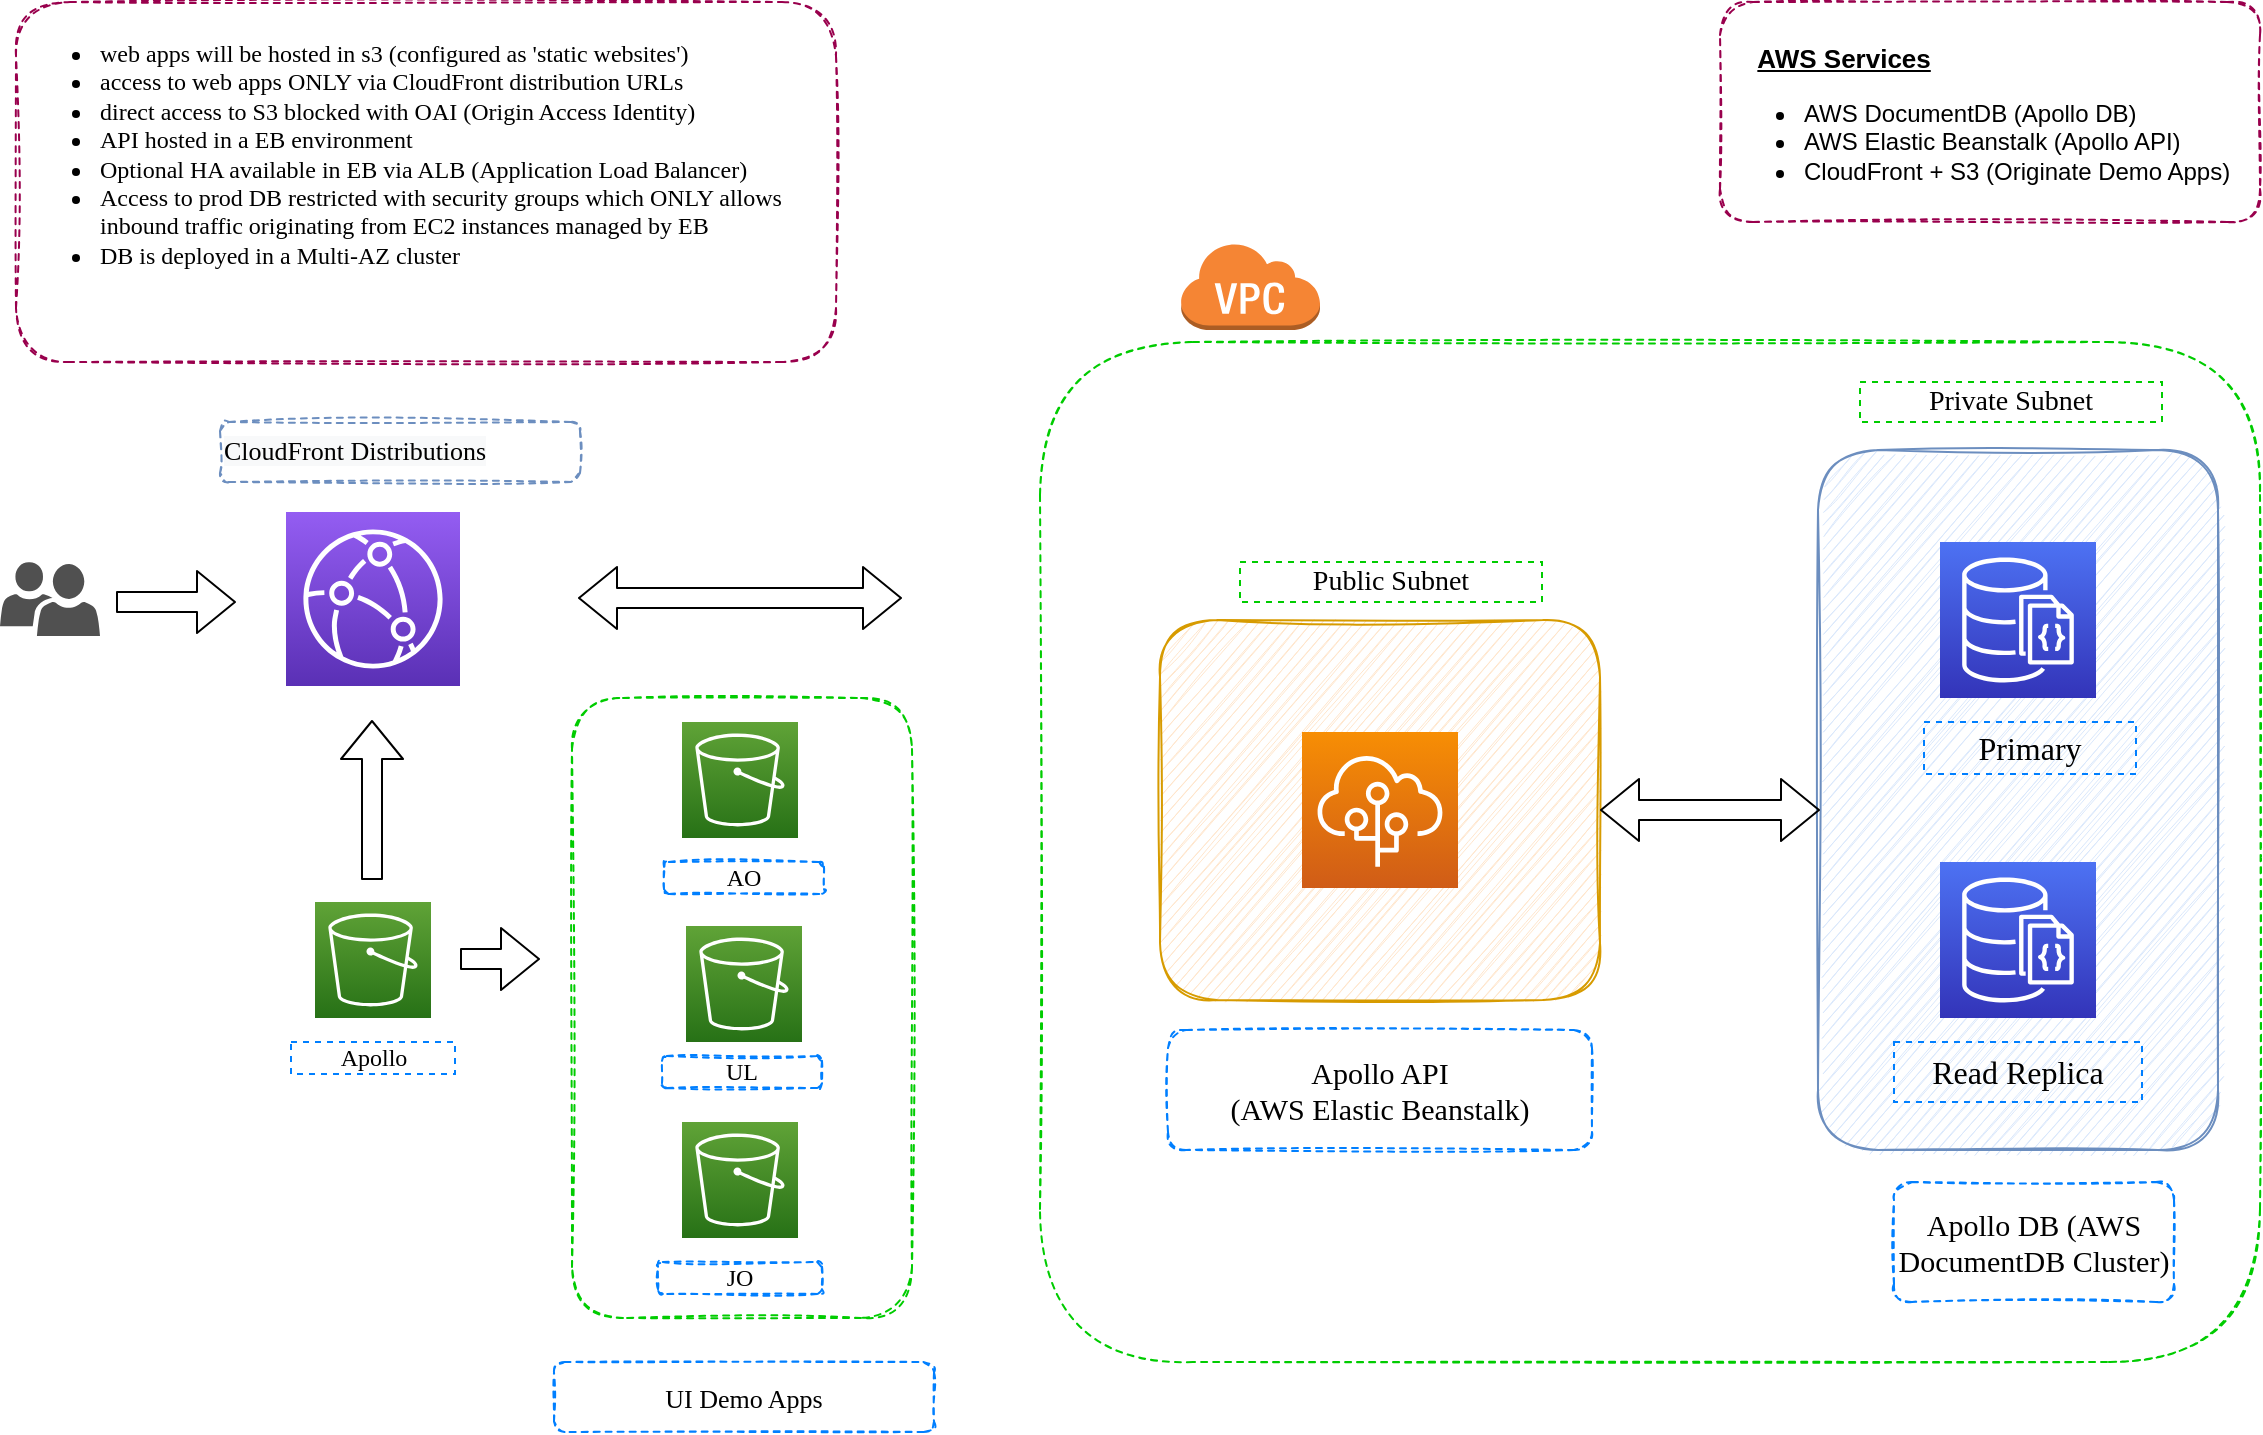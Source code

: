 <mxfile version="14.1.8" type="github">
  <diagram id="kFIFrGbDQsV5YvxOIdgo" name="Page-1">
    <mxGraphModel dx="1422" dy="772" grid="1" gridSize="10" guides="1" tooltips="1" connect="1" arrows="1" fold="1" page="1" pageScale="1" pageWidth="1169" pageHeight="827" math="0" shadow="0">
      <root>
        <mxCell id="0" />
        <mxCell id="1" parent="0" />
        <mxCell id="HmWRv2XXiwyb1ps0FjEp-30" value="" style="rounded=1;whiteSpace=wrap;html=1;dashed=1;strokeColor=#00CC00;sketch=1;" parent="1" vertex="1">
          <mxGeometry x="316" y="358" width="170" height="310" as="geometry" />
        </mxCell>
        <mxCell id="HmWRv2XXiwyb1ps0FjEp-17" value="" style="rounded=1;whiteSpace=wrap;html=1;dashed=1;strokeColor=#00CC00;sketch=1;" parent="1" vertex="1">
          <mxGeometry x="550" y="180" width="610" height="510" as="geometry" />
        </mxCell>
        <mxCell id="HmWRv2XXiwyb1ps0FjEp-15" value="" style="rounded=1;whiteSpace=wrap;html=1;fillColor=#ffe6cc;strokeColor=#d79b00;sketch=1;glass=0;" parent="1" vertex="1">
          <mxGeometry x="610" y="319" width="220" height="190" as="geometry" />
        </mxCell>
        <mxCell id="HmWRv2XXiwyb1ps0FjEp-5" value="" style="rounded=1;whiteSpace=wrap;html=1;fillColor=#dae8fc;strokeColor=#6c8ebf;sketch=1;" parent="1" vertex="1">
          <mxGeometry x="939" y="234" width="200" height="350" as="geometry" />
        </mxCell>
        <mxCell id="HmWRv2XXiwyb1ps0FjEp-2" value="" style="outlineConnect=0;fontColor=#232F3E;gradientColor=#4D72F3;gradientDirection=north;fillColor=#3334B9;strokeColor=#ffffff;dashed=0;verticalLabelPosition=bottom;verticalAlign=top;align=center;html=1;fontSize=12;fontStyle=0;aspect=fixed;shape=mxgraph.aws4.resourceIcon;resIcon=mxgraph.aws4.documentdb_with_mongodb_compatibility;" parent="1" vertex="1">
          <mxGeometry x="1000" y="440" width="78" height="78" as="geometry" />
        </mxCell>
        <mxCell id="HmWRv2XXiwyb1ps0FjEp-3" value="" style="outlineConnect=0;fontColor=#232F3E;gradientColor=#4D72F3;gradientDirection=north;fillColor=#3334B9;strokeColor=#ffffff;dashed=0;verticalLabelPosition=bottom;verticalAlign=top;align=center;html=1;fontSize=12;fontStyle=0;aspect=fixed;shape=mxgraph.aws4.resourceIcon;resIcon=mxgraph.aws4.documentdb_with_mongodb_compatibility;" parent="1" vertex="1">
          <mxGeometry x="1000" y="280" width="78" height="78" as="geometry" />
        </mxCell>
        <mxCell id="HmWRv2XXiwyb1ps0FjEp-4" value="" style="outlineConnect=0;fontColor=#232F3E;gradientColor=#F78E04;gradientDirection=north;fillColor=#D05C17;strokeColor=#ffffff;dashed=0;verticalLabelPosition=bottom;verticalAlign=top;align=center;html=1;fontSize=12;fontStyle=0;aspect=fixed;shape=mxgraph.aws4.resourceIcon;resIcon=mxgraph.aws4.elastic_beanstalk;" parent="1" vertex="1">
          <mxGeometry x="681" y="375" width="78" height="78" as="geometry" />
        </mxCell>
        <mxCell id="HmWRv2XXiwyb1ps0FjEp-9" value="&lt;font style=&quot;font-size: 15px&quot; face=&quot;Verdana&quot;&gt;Apollo DB (AWS DocumentDB Cluster)&lt;/font&gt;" style="text;html=1;fillColor=none;align=center;verticalAlign=middle;whiteSpace=wrap;rounded=1;dashed=1;strokeColor=#007FFF;sketch=1;" parent="1" vertex="1">
          <mxGeometry x="977" y="600" width="140" height="60" as="geometry" />
        </mxCell>
        <mxCell id="HmWRv2XXiwyb1ps0FjEp-10" value="&lt;font style=&quot;font-size: 14px&quot; face=&quot;Verdana&quot;&gt;Private Subnet&lt;/font&gt;" style="text;html=1;fillColor=none;align=center;verticalAlign=middle;whiteSpace=wrap;rounded=0;dashed=1;strokeColor=#00CC00;" parent="1" vertex="1">
          <mxGeometry x="960" y="200" width="151" height="20" as="geometry" />
        </mxCell>
        <mxCell id="HmWRv2XXiwyb1ps0FjEp-12" value="&lt;font style=&quot;font-size: 16px&quot; face=&quot;Verdana&quot;&gt;Primary&lt;/font&gt;" style="text;html=1;fillColor=none;align=center;verticalAlign=middle;whiteSpace=wrap;rounded=0;dashed=1;strokeColor=#007FFF;" parent="1" vertex="1">
          <mxGeometry x="992" y="370" width="106" height="26" as="geometry" />
        </mxCell>
        <mxCell id="HmWRv2XXiwyb1ps0FjEp-13" value="&lt;font style=&quot;font-size: 16px&quot; face=&quot;Verdana&quot;&gt;Read Replica&lt;/font&gt;" style="text;html=1;fillColor=none;align=center;verticalAlign=middle;whiteSpace=wrap;rounded=0;dashed=1;strokeColor=#007FFF;" parent="1" vertex="1">
          <mxGeometry x="977" y="530" width="124" height="30" as="geometry" />
        </mxCell>
        <mxCell id="HmWRv2XXiwyb1ps0FjEp-14" value="&lt;font style=&quot;font-size: 15px&quot; face=&quot;Verdana&quot;&gt;Apollo API &lt;br&gt;(AWS Elastic Beanstalk)&lt;/font&gt;" style="text;html=1;fillColor=none;align=center;verticalAlign=middle;whiteSpace=wrap;rounded=1;dashed=1;strokeColor=#007FFF;sketch=1;" parent="1" vertex="1">
          <mxGeometry x="614" y="524" width="212" height="60" as="geometry" />
        </mxCell>
        <mxCell id="HmWRv2XXiwyb1ps0FjEp-16" value="&lt;font style=&quot;font-size: 14px&quot; face=&quot;Verdana&quot;&gt;Public Subnet&lt;/font&gt;" style="text;html=1;fillColor=none;align=center;verticalAlign=middle;whiteSpace=wrap;rounded=0;dashed=1;strokeColor=#00CC00;" parent="1" vertex="1">
          <mxGeometry x="650" y="290" width="151" height="20" as="geometry" />
        </mxCell>
        <mxCell id="HmWRv2XXiwyb1ps0FjEp-19" value="" style="outlineConnect=0;dashed=0;verticalLabelPosition=bottom;verticalAlign=top;align=center;html=1;shape=mxgraph.aws3.virtual_private_cloud;fillColor=#F58534;gradientColor=none;strokeColor=#00CC00;" parent="1" vertex="1">
          <mxGeometry x="620" y="130" width="70" height="44" as="geometry" />
        </mxCell>
        <mxCell id="HmWRv2XXiwyb1ps0FjEp-21" value="" style="shape=flexArrow;endArrow=classic;startArrow=classic;html=1;entryX=1;entryY=0.5;entryDx=0;entryDy=0;" parent="1" target="HmWRv2XXiwyb1ps0FjEp-15" edge="1">
          <mxGeometry width="50" height="50" relative="1" as="geometry">
            <mxPoint x="940" y="414" as="sourcePoint" />
            <mxPoint x="793" y="560" as="targetPoint" />
          </mxGeometry>
        </mxCell>
        <mxCell id="HmWRv2XXiwyb1ps0FjEp-22" value="" style="outlineConnect=0;fontColor=#232F3E;gradientColor=#945DF2;gradientDirection=north;fillColor=#5A30B5;strokeColor=#ffffff;dashed=0;verticalLabelPosition=bottom;verticalAlign=top;align=center;html=1;fontSize=12;fontStyle=0;aspect=fixed;shape=mxgraph.aws4.resourceIcon;resIcon=mxgraph.aws4.cloudfront;" parent="1" vertex="1">
          <mxGeometry x="173" y="265" width="87" height="87" as="geometry" />
        </mxCell>
        <mxCell id="HmWRv2XXiwyb1ps0FjEp-24" value="" style="shape=flexArrow;endArrow=classic;html=1;" parent="1" edge="1">
          <mxGeometry width="50" height="50" relative="1" as="geometry">
            <mxPoint x="260" y="488.5" as="sourcePoint" />
            <mxPoint x="300" y="488.5" as="targetPoint" />
          </mxGeometry>
        </mxCell>
        <mxCell id="HmWRv2XXiwyb1ps0FjEp-25" value="&lt;font style=&quot;font-size: 13px&quot; face=&quot;Verdana&quot;&gt;UI Demo Apps&lt;br&gt;&lt;/font&gt;" style="text;html=1;fillColor=none;align=center;verticalAlign=middle;whiteSpace=wrap;rounded=1;dashed=1;strokeColor=#007FFF;sketch=1;" parent="1" vertex="1">
          <mxGeometry x="307" y="690" width="190" height="35" as="geometry" />
        </mxCell>
        <mxCell id="HmWRv2XXiwyb1ps0FjEp-26" value="" style="outlineConnect=0;fontColor=#232F3E;gradientColor=#60A337;gradientDirection=north;fillColor=#277116;strokeColor=#ffffff;dashed=0;verticalLabelPosition=bottom;verticalAlign=top;align=center;html=1;fontSize=12;fontStyle=0;aspect=fixed;shape=mxgraph.aws4.resourceIcon;resIcon=mxgraph.aws4.s3;" parent="1" vertex="1">
          <mxGeometry x="187.5" y="460" width="58" height="58" as="geometry" />
        </mxCell>
        <mxCell id="HmWRv2XXiwyb1ps0FjEp-32" value="" style="shape=flexArrow;endArrow=classic;startArrow=classic;html=1;" parent="1" edge="1">
          <mxGeometry width="50" height="50" relative="1" as="geometry">
            <mxPoint x="319" y="308" as="sourcePoint" />
            <mxPoint x="481" y="308" as="targetPoint" />
          </mxGeometry>
        </mxCell>
        <mxCell id="HmWRv2XXiwyb1ps0FjEp-33" value="&lt;font style=&quot;font-size: 12px&quot; face=&quot;Verdana&quot;&gt;Apollo&lt;/font&gt;" style="text;html=1;fillColor=none;align=center;verticalAlign=middle;whiteSpace=wrap;rounded=0;dashed=1;strokeColor=#007FFF;" parent="1" vertex="1">
          <mxGeometry x="175.5" y="530" width="82" height="16" as="geometry" />
        </mxCell>
        <mxCell id="HmWRv2XXiwyb1ps0FjEp-34" value="&lt;font style=&quot;font-size: 12px&quot; face=&quot;Verdana&quot;&gt;AO&lt;/font&gt;" style="text;html=1;fillColor=none;align=center;verticalAlign=middle;whiteSpace=wrap;rounded=1;dashed=1;strokeColor=#007FFF;sketch=1;" parent="1" vertex="1">
          <mxGeometry x="362" y="440" width="80" height="16" as="geometry" />
        </mxCell>
        <mxCell id="HmWRv2XXiwyb1ps0FjEp-37" value="" style="pointerEvents=1;shadow=0;dashed=0;html=1;strokeColor=none;labelPosition=center;verticalLabelPosition=bottom;verticalAlign=top;align=center;fillColor=#505050;shape=mxgraph.mscae.intune.user_group" parent="1" vertex="1">
          <mxGeometry x="30" y="290" width="50" height="37" as="geometry" />
        </mxCell>
        <mxCell id="HmWRv2XXiwyb1ps0FjEp-38" value="" style="shape=flexArrow;endArrow=classic;html=1;" parent="1" edge="1">
          <mxGeometry width="50" height="50" relative="1" as="geometry">
            <mxPoint x="88" y="310" as="sourcePoint" />
            <mxPoint x="148" y="310" as="targetPoint" />
          </mxGeometry>
        </mxCell>
        <mxCell id="zwTjNrSDl92EZhl1OhOF-2" value="" style="outlineConnect=0;fontColor=#232F3E;gradientColor=#60A337;gradientDirection=north;fillColor=#277116;strokeColor=#ffffff;dashed=0;verticalLabelPosition=bottom;verticalAlign=top;align=center;html=1;fontSize=12;fontStyle=0;aspect=fixed;shape=mxgraph.aws4.resourceIcon;resIcon=mxgraph.aws4.s3;" parent="1" vertex="1">
          <mxGeometry x="371" y="370" width="58" height="58" as="geometry" />
        </mxCell>
        <mxCell id="zwTjNrSDl92EZhl1OhOF-3" value="" style="outlineConnect=0;fontColor=#232F3E;gradientColor=#60A337;gradientDirection=north;fillColor=#277116;strokeColor=#ffffff;dashed=0;verticalLabelPosition=bottom;verticalAlign=top;align=center;html=1;fontSize=12;fontStyle=0;aspect=fixed;shape=mxgraph.aws4.resourceIcon;resIcon=mxgraph.aws4.s3;" parent="1" vertex="1">
          <mxGeometry x="373" y="472" width="58" height="58" as="geometry" />
        </mxCell>
        <mxCell id="zwTjNrSDl92EZhl1OhOF-4" value="" style="outlineConnect=0;fontColor=#232F3E;gradientColor=#60A337;gradientDirection=north;fillColor=#277116;strokeColor=#ffffff;dashed=0;verticalLabelPosition=bottom;verticalAlign=top;align=center;html=1;fontSize=12;fontStyle=0;aspect=fixed;shape=mxgraph.aws4.resourceIcon;resIcon=mxgraph.aws4.s3;" parent="1" vertex="1">
          <mxGeometry x="371" y="570" width="58" height="58" as="geometry" />
        </mxCell>
        <mxCell id="zwTjNrSDl92EZhl1OhOF-5" value="&lt;font style=&quot;font-size: 12px&quot; face=&quot;Verdana&quot;&gt;UL&lt;/font&gt;" style="text;html=1;fillColor=none;align=center;verticalAlign=middle;whiteSpace=wrap;rounded=1;dashed=1;strokeColor=#007FFF;sketch=1;" parent="1" vertex="1">
          <mxGeometry x="361" y="537" width="80" height="16" as="geometry" />
        </mxCell>
        <mxCell id="zwTjNrSDl92EZhl1OhOF-6" value="&lt;font style=&quot;font-size: 12px&quot; face=&quot;Verdana&quot;&gt;JO&lt;/font&gt;" style="text;html=1;fillColor=none;align=center;verticalAlign=middle;whiteSpace=wrap;rounded=1;dashed=1;strokeColor=#007FFF;sketch=1;" parent="1" vertex="1">
          <mxGeometry x="359" y="640" width="82" height="16" as="geometry" />
        </mxCell>
        <mxCell id="zwTjNrSDl92EZhl1OhOF-12" value="" style="shape=flexArrow;endArrow=classic;html=1;" parent="1" edge="1">
          <mxGeometry width="50" height="50" relative="1" as="geometry">
            <mxPoint x="216" y="449" as="sourcePoint" />
            <mxPoint x="216" y="369" as="targetPoint" />
          </mxGeometry>
        </mxCell>
        <mxCell id="zwTjNrSDl92EZhl1OhOF-15" value="&lt;ul&gt;&lt;li&gt;&lt;font face=&quot;Verdana&quot; style=&quot;font-size: 12px&quot;&gt;web apps will be hosted in s3 (configured as &#39;static websites&#39;)&lt;/font&gt;&lt;/li&gt;&lt;li&gt;&lt;font face=&quot;Verdana&quot; style=&quot;font-size: 12px&quot;&gt;access to web apps ONLY via CloudFront distribution URLs&lt;/font&gt;&lt;/li&gt;&lt;li&gt;&lt;font face=&quot;Verdana&quot; style=&quot;font-size: 12px&quot;&gt;direct access to S3 blocked with OAI (Origin Access Identity)&lt;/font&gt;&lt;/li&gt;&lt;li&gt;&lt;font face=&quot;Verdana&quot; style=&quot;font-size: 12px&quot;&gt;API hosted in a EB environment&lt;/font&gt;&lt;/li&gt;&lt;li&gt;&lt;font face=&quot;Verdana&quot; style=&quot;font-size: 12px&quot;&gt;Optional HA available in EB via ALB (Application Load Balancer)&lt;/font&gt;&lt;/li&gt;&lt;li&gt;&lt;font face=&quot;Verdana&quot; style=&quot;font-size: 12px&quot;&gt;Access to prod DB restricted with security groups which ONLY allows inbound traffic originating from EC2 instances managed by EB&lt;/font&gt;&lt;/li&gt;&lt;li&gt;&lt;font face=&quot;Verdana&quot; style=&quot;font-size: 12px&quot;&gt;DB is deployed in a Multi-AZ cluster&lt;/font&gt;&lt;/li&gt;&lt;/ul&gt;" style="text;fillColor=none;html=1;whiteSpace=wrap;verticalAlign=top;overflow=hidden;rounded=1;sketch=1;labelPosition=center;verticalLabelPosition=middle;align=left;dashed=1;strokeColor=#99004D;" parent="1" vertex="1">
          <mxGeometry x="38" y="10" width="410" height="180" as="geometry" />
        </mxCell>
        <mxCell id="U4BZpOQKBf7YvKUWMSjH-1" value="&lt;div&gt;&lt;b&gt;&amp;nbsp; &amp;nbsp;&amp;nbsp;&lt;/b&gt;&lt;/div&gt;&lt;div&gt;&amp;nbsp; &amp;nbsp; &amp;nbsp;&lt;font style=&quot;font-size: 13px&quot;&gt;&lt;b&gt;&lt;u&gt;AWS Services&lt;/u&gt;&lt;/b&gt;&lt;/font&gt;&lt;/div&gt;&lt;div&gt;&lt;ul&gt;&lt;li&gt;AWS DocumentDB (Apollo DB)&lt;/li&gt;&lt;li&gt;AWS Elastic Beanstalk (Apollo API)&lt;/li&gt;&lt;li&gt;CloudFront + S3 (Originate Demo Apps)&lt;/li&gt;&lt;/ul&gt;&lt;/div&gt;" style="text;fillColor=none;html=1;whiteSpace=wrap;verticalAlign=top;overflow=hidden;rounded=1;sketch=1;labelPosition=center;verticalLabelPosition=middle;align=left;dashed=1;strokeColor=#99004D;" vertex="1" parent="1">
          <mxGeometry x="890" y="10" width="270" height="110" as="geometry" />
        </mxCell>
        <mxCell id="U4BZpOQKBf7YvKUWMSjH-6" value="&lt;span style=&quot;color: rgb(0, 0, 0); font-family: verdana; font-size: 13px; font-style: normal; font-weight: 400; letter-spacing: normal; text-align: center; text-indent: 0px; text-transform: none; word-spacing: 0px; background-color: rgb(248, 249, 250); display: inline; float: none;&quot;&gt;CloudFront Distributions&lt;/span&gt;" style="text;whiteSpace=wrap;html=1;sketch=1;rounded=1;strokeColor=#6c8ebf;dashed=1;" vertex="1" parent="1">
          <mxGeometry x="140" y="220" width="180" height="30" as="geometry" />
        </mxCell>
      </root>
    </mxGraphModel>
  </diagram>
</mxfile>
